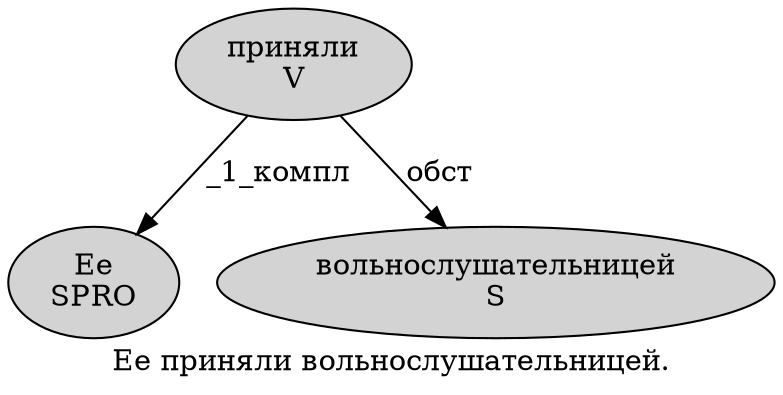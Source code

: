 digraph SENTENCE_63 {
	graph [label="Ее приняли вольнослушательницей."]
	node [style=filled]
		0 [label="Ее
SPRO" color="" fillcolor=lightgray penwidth=1 shape=ellipse]
		1 [label="приняли
V" color="" fillcolor=lightgray penwidth=1 shape=ellipse]
		2 [label="вольнослушательницей
S" color="" fillcolor=lightgray penwidth=1 shape=ellipse]
			1 -> 0 [label="_1_компл"]
			1 -> 2 [label="обст"]
}